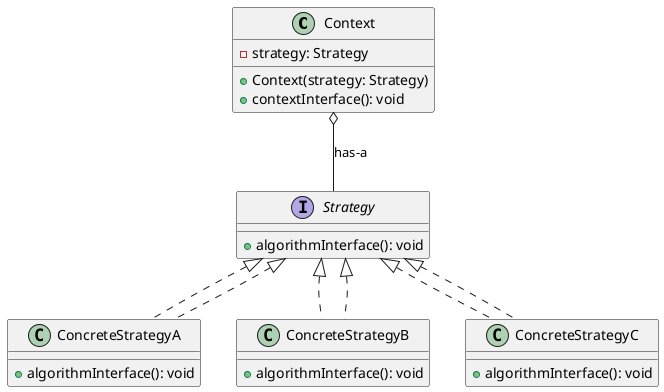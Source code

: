 @startuml StrategyDesignPatternClassDiagram

' Context class
class Context {
  -strategy: Strategy
  +Context(strategy: Strategy)
  +contextInterface(): void
}

' Strategy interface
interface Strategy {
  +algorithmInterface(): void
}

' Concrete Strategies
class ConcreteStrategyA implements Strategy {
  +algorithmInterface(): void
}

class ConcreteStrategyB implements Strategy {
  +algorithmInterface(): void
}

class ConcreteStrategyC implements Strategy {
  +algorithmInterface(): void
}

' Relationships
Context o-- Strategy : has-a
Strategy <|.. ConcreteStrategyA
Strategy <|.. ConcreteStrategyB
Strategy <|.. ConcreteStrategyC

@enduml
